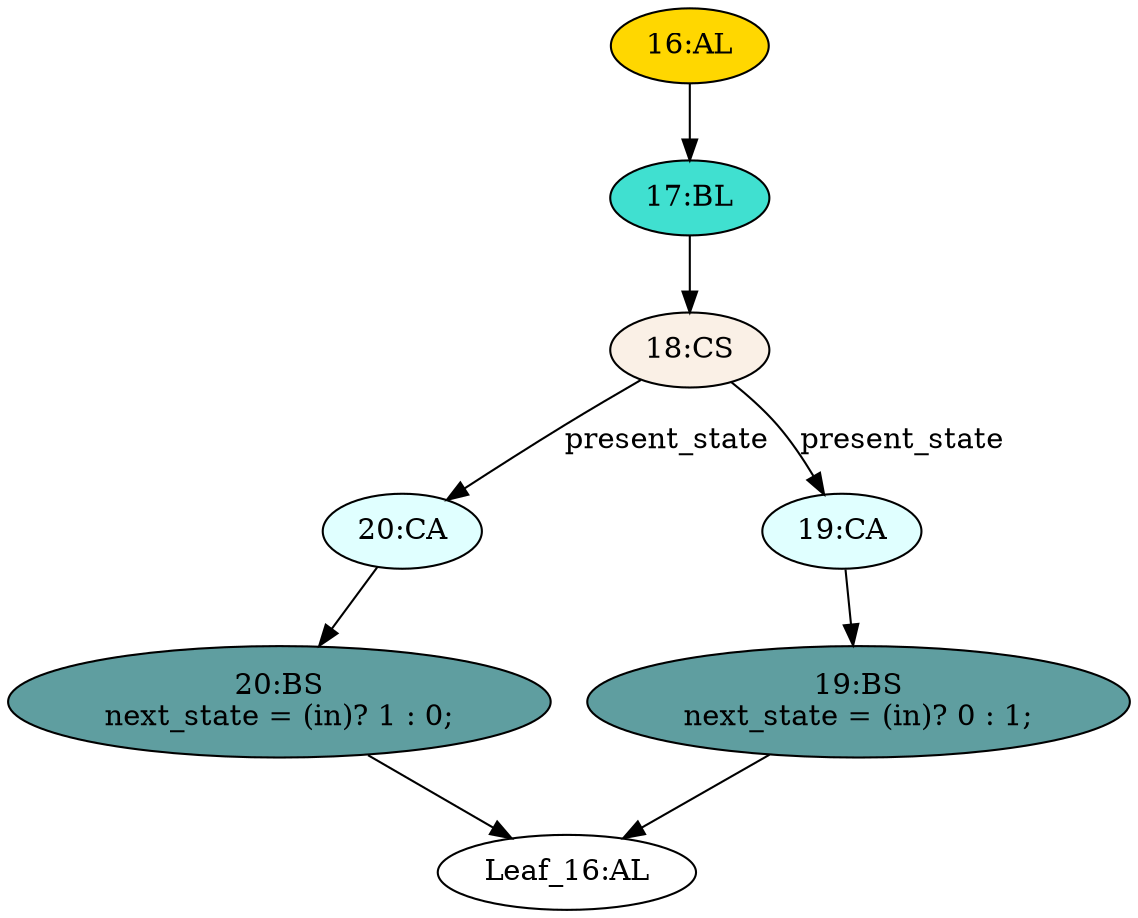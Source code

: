 strict digraph "" {
	node [label="\N"];
	"18:CS"	[ast="<pyverilog.vparser.ast.CaseStatement object at 0x7f2e1a9ae710>",
		fillcolor=linen,
		label="18:CS",
		statements="[]",
		style=filled,
		typ=CaseStatement];
	"20:CA"	[ast="<pyverilog.vparser.ast.Case object at 0x7f2e1a9aead0>",
		fillcolor=lightcyan,
		label="20:CA",
		statements="[]",
		style=filled,
		typ=Case];
	"18:CS" -> "20:CA"	[cond="['present_state']",
		label=present_state,
		lineno=18];
	"19:CA"	[ast="<pyverilog.vparser.ast.Case object at 0x7f2e1a9ae810>",
		fillcolor=lightcyan,
		label="19:CA",
		statements="[]",
		style=filled,
		typ=Case];
	"18:CS" -> "19:CA"	[cond="['present_state']",
		label=present_state,
		lineno=18];
	"17:BL"	[ast="<pyverilog.vparser.ast.Block object at 0x7f2e1a9aedd0>",
		fillcolor=turquoise,
		label="17:BL",
		statements="[]",
		style=filled,
		typ=Block];
	"17:BL" -> "18:CS"	[cond="[]",
		lineno=None];
	"Leaf_16:AL"	[def_var="['next_state']",
		label="Leaf_16:AL"];
	"16:AL"	[ast="<pyverilog.vparser.ast.Always object at 0x7f2e1a9aee50>",
		clk_sens=False,
		fillcolor=gold,
		label="16:AL",
		sens="['present_state', 'in']",
		statements="[]",
		style=filled,
		typ=Always,
		use_var="['present_state', 'in']"];
	"16:AL" -> "17:BL"	[cond="[]",
		lineno=None];
	"20:BS"	[ast="<pyverilog.vparser.ast.BlockingSubstitution object at 0x7f2e1a9aeb50>",
		fillcolor=cadetblue,
		label="20:BS
next_state = (in)? 1 : 0;",
		statements="[<pyverilog.vparser.ast.BlockingSubstitution object at 0x7f2e1a9aeb50>]",
		style=filled,
		typ=BlockingSubstitution];
	"20:CA" -> "20:BS"	[cond="[]",
		lineno=None];
	"19:BS"	[ast="<pyverilog.vparser.ast.BlockingSubstitution object at 0x7f2e1a9ae890>",
		fillcolor=cadetblue,
		label="19:BS
next_state = (in)? 0 : 1;",
		statements="[<pyverilog.vparser.ast.BlockingSubstitution object at 0x7f2e1a9ae890>]",
		style=filled,
		typ=BlockingSubstitution];
	"19:CA" -> "19:BS"	[cond="[]",
		lineno=None];
	"20:BS" -> "Leaf_16:AL"	[cond="[]",
		lineno=None];
	"19:BS" -> "Leaf_16:AL"	[cond="[]",
		lineno=None];
}
